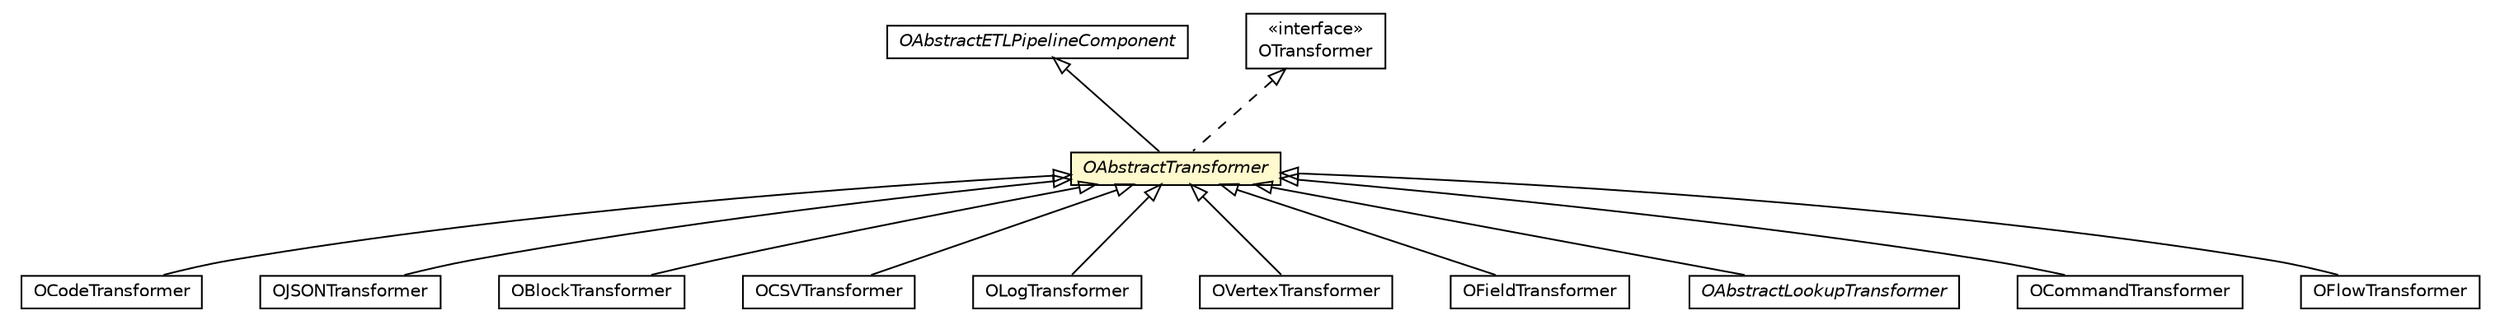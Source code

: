 #!/usr/local/bin/dot
#
# Class diagram 
# Generated by UMLGraph version R5_6-24-gf6e263 (http://www.umlgraph.org/)
#

digraph G {
	edge [fontname="Helvetica",fontsize=10,labelfontname="Helvetica",labelfontsize=10];
	node [fontname="Helvetica",fontsize=10,shape=plaintext];
	nodesep=0.25;
	ranksep=0.5;
	// com.orientechnologies.orient.etl.OAbstractETLPipelineComponent
	c571032 [label=<<table title="com.orientechnologies.orient.etl.OAbstractETLPipelineComponent" border="0" cellborder="1" cellspacing="0" cellpadding="2" port="p" href="../OAbstractETLPipelineComponent.html">
		<tr><td><table border="0" cellspacing="0" cellpadding="1">
<tr><td align="center" balign="center"><font face="Helvetica-Oblique"> OAbstractETLPipelineComponent </font></td></tr>
		</table></td></tr>
		</table>>, URL="../OAbstractETLPipelineComponent.html", fontname="Helvetica", fontcolor="black", fontsize=10.0];
	// com.orientechnologies.orient.etl.transformer.OCodeTransformer
	c571084 [label=<<table title="com.orientechnologies.orient.etl.transformer.OCodeTransformer" border="0" cellborder="1" cellspacing="0" cellpadding="2" port="p" href="./OCodeTransformer.html">
		<tr><td><table border="0" cellspacing="0" cellpadding="1">
<tr><td align="center" balign="center"> OCodeTransformer </td></tr>
		</table></td></tr>
		</table>>, URL="./OCodeTransformer.html", fontname="Helvetica", fontcolor="black", fontsize=10.0];
	// com.orientechnologies.orient.etl.transformer.OJSONTransformer
	c571085 [label=<<table title="com.orientechnologies.orient.etl.transformer.OJSONTransformer" border="0" cellborder="1" cellspacing="0" cellpadding="2" port="p" href="./OJSONTransformer.html">
		<tr><td><table border="0" cellspacing="0" cellpadding="1">
<tr><td align="center" balign="center"> OJSONTransformer </td></tr>
		</table></td></tr>
		</table>>, URL="./OJSONTransformer.html", fontname="Helvetica", fontcolor="black", fontsize=10.0];
	// com.orientechnologies.orient.etl.transformer.OBlockTransformer
	c571086 [label=<<table title="com.orientechnologies.orient.etl.transformer.OBlockTransformer" border="0" cellborder="1" cellspacing="0" cellpadding="2" port="p" href="./OBlockTransformer.html">
		<tr><td><table border="0" cellspacing="0" cellpadding="1">
<tr><td align="center" balign="center"> OBlockTransformer </td></tr>
		</table></td></tr>
		</table>>, URL="./OBlockTransformer.html", fontname="Helvetica", fontcolor="black", fontsize=10.0];
	// com.orientechnologies.orient.etl.transformer.OCSVTransformer
	c571088 [label=<<table title="com.orientechnologies.orient.etl.transformer.OCSVTransformer" border="0" cellborder="1" cellspacing="0" cellpadding="2" port="p" href="./OCSVTransformer.html">
		<tr><td><table border="0" cellspacing="0" cellpadding="1">
<tr><td align="center" balign="center"> OCSVTransformer </td></tr>
		</table></td></tr>
		</table>>, URL="./OCSVTransformer.html", fontname="Helvetica", fontcolor="black", fontsize=10.0];
	// com.orientechnologies.orient.etl.transformer.OLogTransformer
	c571090 [label=<<table title="com.orientechnologies.orient.etl.transformer.OLogTransformer" border="0" cellborder="1" cellspacing="0" cellpadding="2" port="p" href="./OLogTransformer.html">
		<tr><td><table border="0" cellspacing="0" cellpadding="1">
<tr><td align="center" balign="center"> OLogTransformer </td></tr>
		</table></td></tr>
		</table>>, URL="./OLogTransformer.html", fontname="Helvetica", fontcolor="black", fontsize=10.0];
	// com.orientechnologies.orient.etl.transformer.OAbstractTransformer
	c571091 [label=<<table title="com.orientechnologies.orient.etl.transformer.OAbstractTransformer" border="0" cellborder="1" cellspacing="0" cellpadding="2" port="p" bgcolor="lemonChiffon" href="./OAbstractTransformer.html">
		<tr><td><table border="0" cellspacing="0" cellpadding="1">
<tr><td align="center" balign="center"><font face="Helvetica-Oblique"> OAbstractTransformer </font></td></tr>
		</table></td></tr>
		</table>>, URL="./OAbstractTransformer.html", fontname="Helvetica", fontcolor="black", fontsize=10.0];
	// com.orientechnologies.orient.etl.transformer.OVertexTransformer
	c571093 [label=<<table title="com.orientechnologies.orient.etl.transformer.OVertexTransformer" border="0" cellborder="1" cellspacing="0" cellpadding="2" port="p" href="./OVertexTransformer.html">
		<tr><td><table border="0" cellspacing="0" cellpadding="1">
<tr><td align="center" balign="center"> OVertexTransformer </td></tr>
		</table></td></tr>
		</table>>, URL="./OVertexTransformer.html", fontname="Helvetica", fontcolor="black", fontsize=10.0];
	// com.orientechnologies.orient.etl.transformer.OTransformer
	c571094 [label=<<table title="com.orientechnologies.orient.etl.transformer.OTransformer" border="0" cellborder="1" cellspacing="0" cellpadding="2" port="p" href="./OTransformer.html">
		<tr><td><table border="0" cellspacing="0" cellpadding="1">
<tr><td align="center" balign="center"> &#171;interface&#187; </td></tr>
<tr><td align="center" balign="center"> OTransformer </td></tr>
		</table></td></tr>
		</table>>, URL="./OTransformer.html", fontname="Helvetica", fontcolor="black", fontsize=10.0];
	// com.orientechnologies.orient.etl.transformer.OFieldTransformer
	c571095 [label=<<table title="com.orientechnologies.orient.etl.transformer.OFieldTransformer" border="0" cellborder="1" cellspacing="0" cellpadding="2" port="p" href="./OFieldTransformer.html">
		<tr><td><table border="0" cellspacing="0" cellpadding="1">
<tr><td align="center" balign="center"> OFieldTransformer </td></tr>
		</table></td></tr>
		</table>>, URL="./OFieldTransformer.html", fontname="Helvetica", fontcolor="black", fontsize=10.0];
	// com.orientechnologies.orient.etl.transformer.OAbstractLookupTransformer
	c571096 [label=<<table title="com.orientechnologies.orient.etl.transformer.OAbstractLookupTransformer" border="0" cellborder="1" cellspacing="0" cellpadding="2" port="p" href="./OAbstractLookupTransformer.html">
		<tr><td><table border="0" cellspacing="0" cellpadding="1">
<tr><td align="center" balign="center"><font face="Helvetica-Oblique"> OAbstractLookupTransformer </font></td></tr>
		</table></td></tr>
		</table>>, URL="./OAbstractLookupTransformer.html", fontname="Helvetica", fontcolor="black", fontsize=10.0];
	// com.orientechnologies.orient.etl.transformer.OCommandTransformer
	c571098 [label=<<table title="com.orientechnologies.orient.etl.transformer.OCommandTransformer" border="0" cellborder="1" cellspacing="0" cellpadding="2" port="p" href="./OCommandTransformer.html">
		<tr><td><table border="0" cellspacing="0" cellpadding="1">
<tr><td align="center" balign="center"> OCommandTransformer </td></tr>
		</table></td></tr>
		</table>>, URL="./OCommandTransformer.html", fontname="Helvetica", fontcolor="black", fontsize=10.0];
	// com.orientechnologies.orient.etl.transformer.OFlowTransformer
	c571100 [label=<<table title="com.orientechnologies.orient.etl.transformer.OFlowTransformer" border="0" cellborder="1" cellspacing="0" cellpadding="2" port="p" href="./OFlowTransformer.html">
		<tr><td><table border="0" cellspacing="0" cellpadding="1">
<tr><td align="center" balign="center"> OFlowTransformer </td></tr>
		</table></td></tr>
		</table>>, URL="./OFlowTransformer.html", fontname="Helvetica", fontcolor="black", fontsize=10.0];
	//com.orientechnologies.orient.etl.transformer.OCodeTransformer extends com.orientechnologies.orient.etl.transformer.OAbstractTransformer
	c571091:p -> c571084:p [dir=back,arrowtail=empty];
	//com.orientechnologies.orient.etl.transformer.OJSONTransformer extends com.orientechnologies.orient.etl.transformer.OAbstractTransformer
	c571091:p -> c571085:p [dir=back,arrowtail=empty];
	//com.orientechnologies.orient.etl.transformer.OBlockTransformer extends com.orientechnologies.orient.etl.transformer.OAbstractTransformer
	c571091:p -> c571086:p [dir=back,arrowtail=empty];
	//com.orientechnologies.orient.etl.transformer.OCSVTransformer extends com.orientechnologies.orient.etl.transformer.OAbstractTransformer
	c571091:p -> c571088:p [dir=back,arrowtail=empty];
	//com.orientechnologies.orient.etl.transformer.OLogTransformer extends com.orientechnologies.orient.etl.transformer.OAbstractTransformer
	c571091:p -> c571090:p [dir=back,arrowtail=empty];
	//com.orientechnologies.orient.etl.transformer.OAbstractTransformer extends com.orientechnologies.orient.etl.OAbstractETLPipelineComponent
	c571032:p -> c571091:p [dir=back,arrowtail=empty];
	//com.orientechnologies.orient.etl.transformer.OAbstractTransformer implements com.orientechnologies.orient.etl.transformer.OTransformer
	c571094:p -> c571091:p [dir=back,arrowtail=empty,style=dashed];
	//com.orientechnologies.orient.etl.transformer.OVertexTransformer extends com.orientechnologies.orient.etl.transformer.OAbstractTransformer
	c571091:p -> c571093:p [dir=back,arrowtail=empty];
	//com.orientechnologies.orient.etl.transformer.OFieldTransformer extends com.orientechnologies.orient.etl.transformer.OAbstractTransformer
	c571091:p -> c571095:p [dir=back,arrowtail=empty];
	//com.orientechnologies.orient.etl.transformer.OAbstractLookupTransformer extends com.orientechnologies.orient.etl.transformer.OAbstractTransformer
	c571091:p -> c571096:p [dir=back,arrowtail=empty];
	//com.orientechnologies.orient.etl.transformer.OCommandTransformer extends com.orientechnologies.orient.etl.transformer.OAbstractTransformer
	c571091:p -> c571098:p [dir=back,arrowtail=empty];
	//com.orientechnologies.orient.etl.transformer.OFlowTransformer extends com.orientechnologies.orient.etl.transformer.OAbstractTransformer
	c571091:p -> c571100:p [dir=back,arrowtail=empty];
}


